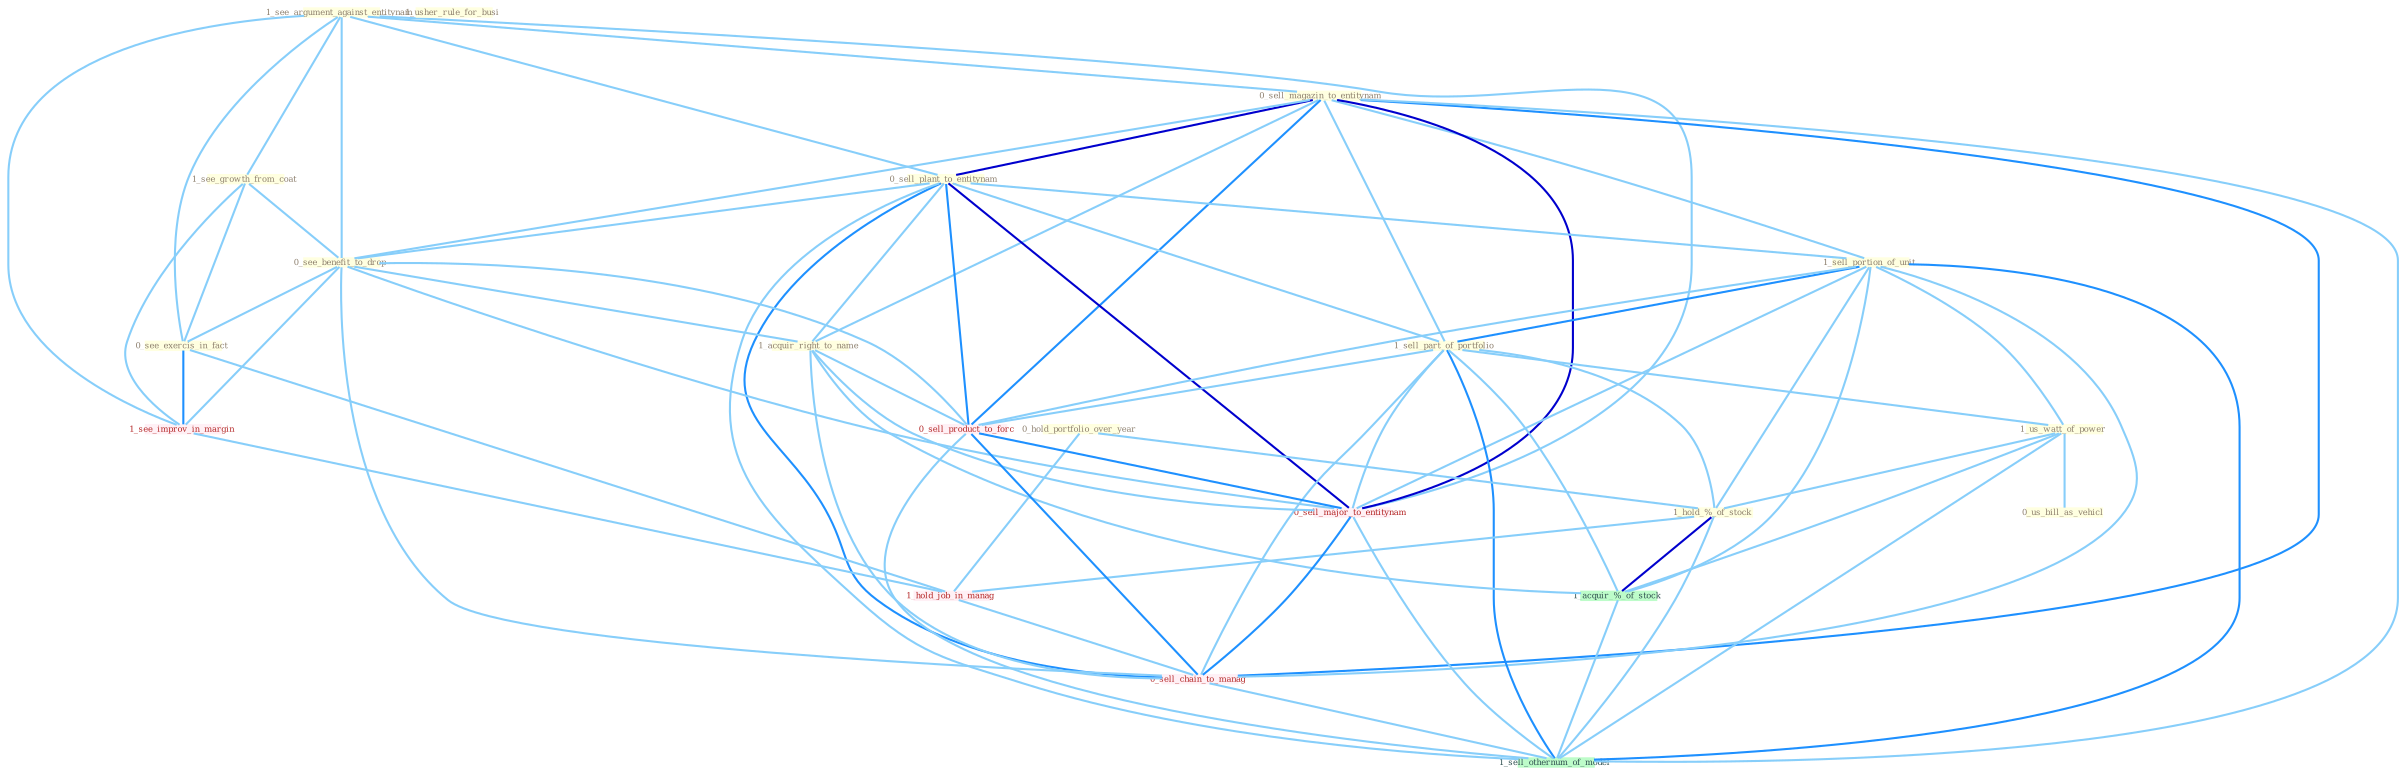 Graph G{ 
    node
    [shape=polygon,style=filled,width=.5,height=.06,color="#BDFCC9",fixedsize=true,fontsize=4,
    fontcolor="#2f4f4f"];
    {node
    [color="#ffffe0", fontcolor="#8b7d6b"] "1_see_argument_against_entitynam " "1_usher_rule_for_busi " "0_sell_magazin_to_entitynam " "0_sell_plant_to_entitynam " "1_sell_portion_of_unit " "1_see_growth_from_coat " "1_sell_part_of_portfolio " "1_us_watt_of_power " "0_see_benefit_to_drop " "1_acquir_right_to_name " "0_hold_portfolio_over_year " "0_us_bill_as_vehicl " "0_see_exercis_in_fact " "1_hold_%_of_stock "}
{node [color="#fff0f5", fontcolor="#b22222"] "1_see_improv_in_margin " "1_hold_job_in_manag " "0_sell_product_to_forc " "0_sell_major_to_entitynam " "0_sell_chain_to_manag "}
edge [color="#B0E2FF"];

	"1_see_argument_against_entitynam " -- "0_sell_magazin_to_entitynam " [w="1", color="#87cefa" ];
	"1_see_argument_against_entitynam " -- "0_sell_plant_to_entitynam " [w="1", color="#87cefa" ];
	"1_see_argument_against_entitynam " -- "1_see_growth_from_coat " [w="1", color="#87cefa" ];
	"1_see_argument_against_entitynam " -- "0_see_benefit_to_drop " [w="1", color="#87cefa" ];
	"1_see_argument_against_entitynam " -- "0_see_exercis_in_fact " [w="1", color="#87cefa" ];
	"1_see_argument_against_entitynam " -- "1_see_improv_in_margin " [w="1", color="#87cefa" ];
	"1_see_argument_against_entitynam " -- "0_sell_major_to_entitynam " [w="1", color="#87cefa" ];
	"0_sell_magazin_to_entitynam " -- "0_sell_plant_to_entitynam " [w="3", color="#0000cd" , len=0.6];
	"0_sell_magazin_to_entitynam " -- "1_sell_portion_of_unit " [w="1", color="#87cefa" ];
	"0_sell_magazin_to_entitynam " -- "1_sell_part_of_portfolio " [w="1", color="#87cefa" ];
	"0_sell_magazin_to_entitynam " -- "0_see_benefit_to_drop " [w="1", color="#87cefa" ];
	"0_sell_magazin_to_entitynam " -- "1_acquir_right_to_name " [w="1", color="#87cefa" ];
	"0_sell_magazin_to_entitynam " -- "0_sell_product_to_forc " [w="2", color="#1e90ff" , len=0.8];
	"0_sell_magazin_to_entitynam " -- "0_sell_major_to_entitynam " [w="3", color="#0000cd" , len=0.6];
	"0_sell_magazin_to_entitynam " -- "0_sell_chain_to_manag " [w="2", color="#1e90ff" , len=0.8];
	"0_sell_magazin_to_entitynam " -- "1_sell_othernum_of_model " [w="1", color="#87cefa" ];
	"0_sell_plant_to_entitynam " -- "1_sell_portion_of_unit " [w="1", color="#87cefa" ];
	"0_sell_plant_to_entitynam " -- "1_sell_part_of_portfolio " [w="1", color="#87cefa" ];
	"0_sell_plant_to_entitynam " -- "0_see_benefit_to_drop " [w="1", color="#87cefa" ];
	"0_sell_plant_to_entitynam " -- "1_acquir_right_to_name " [w="1", color="#87cefa" ];
	"0_sell_plant_to_entitynam " -- "0_sell_product_to_forc " [w="2", color="#1e90ff" , len=0.8];
	"0_sell_plant_to_entitynam " -- "0_sell_major_to_entitynam " [w="3", color="#0000cd" , len=0.6];
	"0_sell_plant_to_entitynam " -- "0_sell_chain_to_manag " [w="2", color="#1e90ff" , len=0.8];
	"0_sell_plant_to_entitynam " -- "1_sell_othernum_of_model " [w="1", color="#87cefa" ];
	"1_sell_portion_of_unit " -- "1_sell_part_of_portfolio " [w="2", color="#1e90ff" , len=0.8];
	"1_sell_portion_of_unit " -- "1_us_watt_of_power " [w="1", color="#87cefa" ];
	"1_sell_portion_of_unit " -- "1_hold_%_of_stock " [w="1", color="#87cefa" ];
	"1_sell_portion_of_unit " -- "1_acquir_%_of_stock " [w="1", color="#87cefa" ];
	"1_sell_portion_of_unit " -- "0_sell_product_to_forc " [w="1", color="#87cefa" ];
	"1_sell_portion_of_unit " -- "0_sell_major_to_entitynam " [w="1", color="#87cefa" ];
	"1_sell_portion_of_unit " -- "0_sell_chain_to_manag " [w="1", color="#87cefa" ];
	"1_sell_portion_of_unit " -- "1_sell_othernum_of_model " [w="2", color="#1e90ff" , len=0.8];
	"1_see_growth_from_coat " -- "0_see_benefit_to_drop " [w="1", color="#87cefa" ];
	"1_see_growth_from_coat " -- "0_see_exercis_in_fact " [w="1", color="#87cefa" ];
	"1_see_growth_from_coat " -- "1_see_improv_in_margin " [w="1", color="#87cefa" ];
	"1_sell_part_of_portfolio " -- "1_us_watt_of_power " [w="1", color="#87cefa" ];
	"1_sell_part_of_portfolio " -- "1_hold_%_of_stock " [w="1", color="#87cefa" ];
	"1_sell_part_of_portfolio " -- "1_acquir_%_of_stock " [w="1", color="#87cefa" ];
	"1_sell_part_of_portfolio " -- "0_sell_product_to_forc " [w="1", color="#87cefa" ];
	"1_sell_part_of_portfolio " -- "0_sell_major_to_entitynam " [w="1", color="#87cefa" ];
	"1_sell_part_of_portfolio " -- "0_sell_chain_to_manag " [w="1", color="#87cefa" ];
	"1_sell_part_of_portfolio " -- "1_sell_othernum_of_model " [w="2", color="#1e90ff" , len=0.8];
	"1_us_watt_of_power " -- "0_us_bill_as_vehicl " [w="1", color="#87cefa" ];
	"1_us_watt_of_power " -- "1_hold_%_of_stock " [w="1", color="#87cefa" ];
	"1_us_watt_of_power " -- "1_acquir_%_of_stock " [w="1", color="#87cefa" ];
	"1_us_watt_of_power " -- "1_sell_othernum_of_model " [w="1", color="#87cefa" ];
	"0_see_benefit_to_drop " -- "1_acquir_right_to_name " [w="1", color="#87cefa" ];
	"0_see_benefit_to_drop " -- "0_see_exercis_in_fact " [w="1", color="#87cefa" ];
	"0_see_benefit_to_drop " -- "1_see_improv_in_margin " [w="1", color="#87cefa" ];
	"0_see_benefit_to_drop " -- "0_sell_product_to_forc " [w="1", color="#87cefa" ];
	"0_see_benefit_to_drop " -- "0_sell_major_to_entitynam " [w="1", color="#87cefa" ];
	"0_see_benefit_to_drop " -- "0_sell_chain_to_manag " [w="1", color="#87cefa" ];
	"1_acquir_right_to_name " -- "1_acquir_%_of_stock " [w="1", color="#87cefa" ];
	"1_acquir_right_to_name " -- "0_sell_product_to_forc " [w="1", color="#87cefa" ];
	"1_acquir_right_to_name " -- "0_sell_major_to_entitynam " [w="1", color="#87cefa" ];
	"1_acquir_right_to_name " -- "0_sell_chain_to_manag " [w="1", color="#87cefa" ];
	"0_hold_portfolio_over_year " -- "1_hold_%_of_stock " [w="1", color="#87cefa" ];
	"0_hold_portfolio_over_year " -- "1_hold_job_in_manag " [w="1", color="#87cefa" ];
	"0_see_exercis_in_fact " -- "1_see_improv_in_margin " [w="2", color="#1e90ff" , len=0.8];
	"0_see_exercis_in_fact " -- "1_hold_job_in_manag " [w="1", color="#87cefa" ];
	"1_hold_%_of_stock " -- "1_acquir_%_of_stock " [w="3", color="#0000cd" , len=0.6];
	"1_hold_%_of_stock " -- "1_hold_job_in_manag " [w="1", color="#87cefa" ];
	"1_hold_%_of_stock " -- "1_sell_othernum_of_model " [w="1", color="#87cefa" ];
	"1_see_improv_in_margin " -- "1_hold_job_in_manag " [w="1", color="#87cefa" ];
	"1_acquir_%_of_stock " -- "1_sell_othernum_of_model " [w="1", color="#87cefa" ];
	"1_hold_job_in_manag " -- "0_sell_chain_to_manag " [w="1", color="#87cefa" ];
	"0_sell_product_to_forc " -- "0_sell_major_to_entitynam " [w="2", color="#1e90ff" , len=0.8];
	"0_sell_product_to_forc " -- "0_sell_chain_to_manag " [w="2", color="#1e90ff" , len=0.8];
	"0_sell_product_to_forc " -- "1_sell_othernum_of_model " [w="1", color="#87cefa" ];
	"0_sell_major_to_entitynam " -- "0_sell_chain_to_manag " [w="2", color="#1e90ff" , len=0.8];
	"0_sell_major_to_entitynam " -- "1_sell_othernum_of_model " [w="1", color="#87cefa" ];
	"0_sell_chain_to_manag " -- "1_sell_othernum_of_model " [w="1", color="#87cefa" ];
}